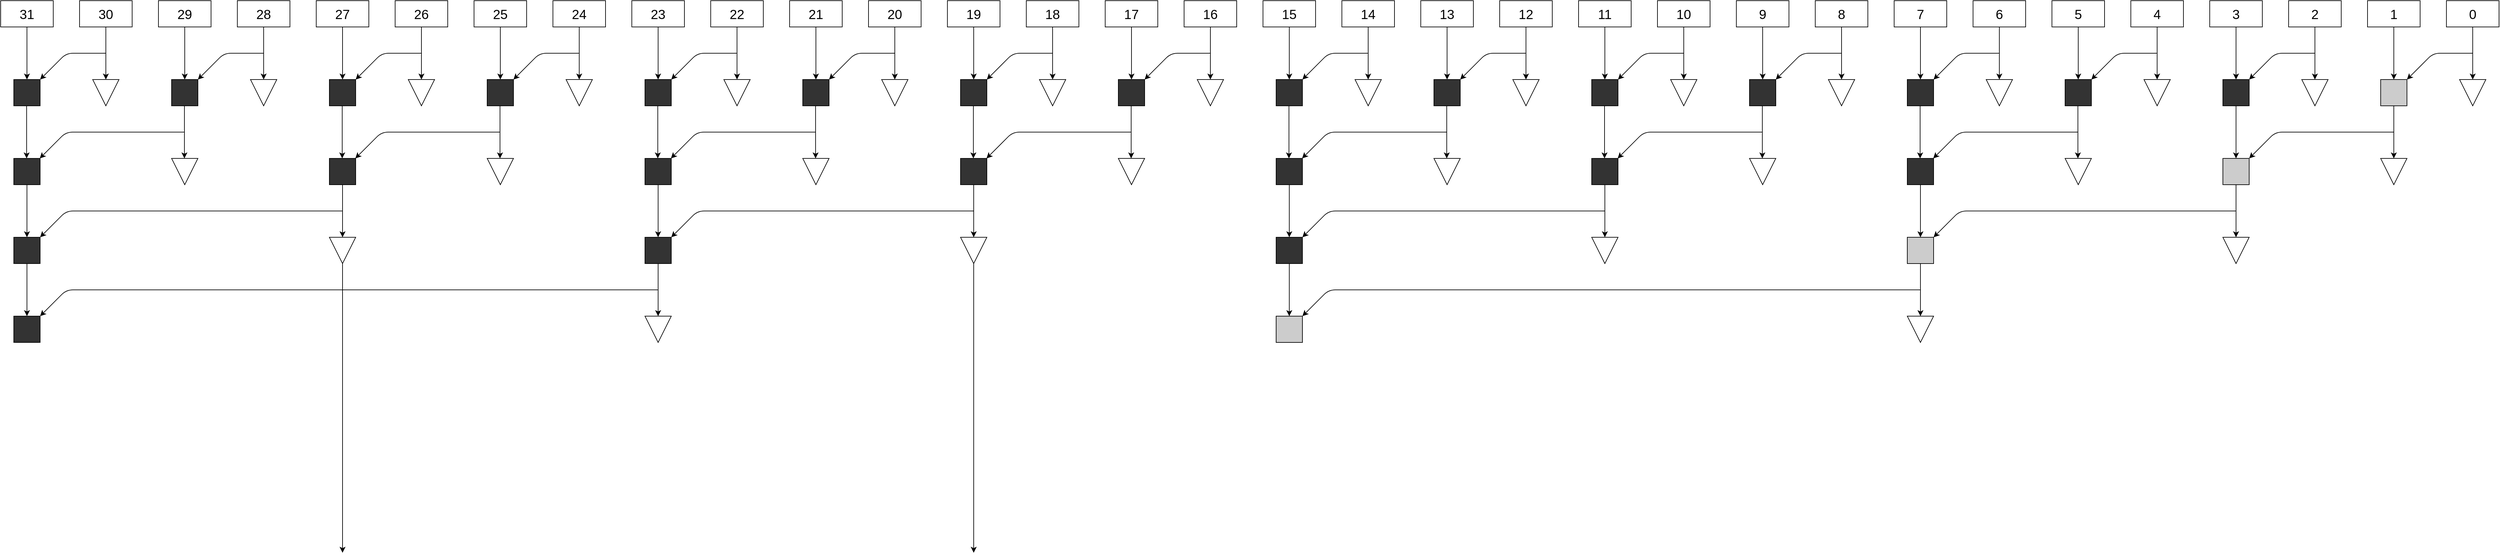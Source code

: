 <mxfile version="12.9.6" type="github">
  <diagram id="RCCBKHZfpEDbx3k7PhJU" name="Page-1">
    <mxGraphModel dx="6366" dy="1566" grid="1" gridSize="10" guides="1" tooltips="1" connect="1" arrows="1" fold="1" page="1" pageScale="1" pageWidth="850" pageHeight="1100" math="0" shadow="0">
      <root>
        <mxCell id="0" />
        <mxCell id="1" parent="0" />
        <mxCell id="GLs9wwnoJWoWIzgxKCds-161" style="edgeStyle=orthogonalEdgeStyle;rounded=0;orthogonalLoop=1;jettySize=auto;html=1;exitX=0.5;exitY=1;exitDx=0;exitDy=0;entryX=0;entryY=0.5;entryDx=0;entryDy=0;fontSize=20;" edge="1" parent="1" source="GLs9wwnoJWoWIzgxKCds-2" target="GLs9wwnoJWoWIzgxKCds-4">
          <mxGeometry relative="1" as="geometry" />
        </mxCell>
        <mxCell id="GLs9wwnoJWoWIzgxKCds-2" value="0" style="rounded=0;whiteSpace=wrap;html=1;fontSize=20;" vertex="1" parent="1">
          <mxGeometry x="680" y="80" width="80" height="40" as="geometry" />
        </mxCell>
        <mxCell id="GLs9wwnoJWoWIzgxKCds-229" style="edgeStyle=orthogonalEdgeStyle;rounded=0;orthogonalLoop=1;jettySize=auto;html=1;exitX=0.5;exitY=1;exitDx=0;exitDy=0;fontSize=20;" edge="1" parent="1" source="GLs9wwnoJWoWIzgxKCds-3" target="GLs9wwnoJWoWIzgxKCds-109">
          <mxGeometry relative="1" as="geometry" />
        </mxCell>
        <mxCell id="GLs9wwnoJWoWIzgxKCds-3" value="" style="whiteSpace=wrap;html=1;aspect=fixed;fillColor=#CCCCCC;" vertex="1" parent="1">
          <mxGeometry x="580" y="200" width="40" height="40" as="geometry" />
        </mxCell>
        <mxCell id="GLs9wwnoJWoWIzgxKCds-4" value="" style="triangle;whiteSpace=wrap;html=1;direction=south;" vertex="1" parent="1">
          <mxGeometry x="700" y="200" width="40" height="40" as="geometry" />
        </mxCell>
        <mxCell id="GLs9wwnoJWoWIzgxKCds-230" style="edgeStyle=orthogonalEdgeStyle;rounded=0;orthogonalLoop=1;jettySize=auto;html=1;exitX=0.5;exitY=1;exitDx=0;exitDy=0;fontSize=20;" edge="1" parent="1" source="GLs9wwnoJWoWIzgxKCds-6" target="GLs9wwnoJWoWIzgxKCds-110">
          <mxGeometry relative="1" as="geometry" />
        </mxCell>
        <mxCell id="GLs9wwnoJWoWIzgxKCds-6" value="" style="whiteSpace=wrap;html=1;aspect=fixed;fillColor=#333333;" vertex="1" parent="1">
          <mxGeometry x="340" y="200" width="40" height="40" as="geometry" />
        </mxCell>
        <mxCell id="GLs9wwnoJWoWIzgxKCds-162" style="edgeStyle=orthogonalEdgeStyle;rounded=0;orthogonalLoop=1;jettySize=auto;html=1;exitX=0.5;exitY=1;exitDx=0;exitDy=0;entryX=0.5;entryY=0;entryDx=0;entryDy=0;fontSize=20;" edge="1" parent="1" source="GLs9wwnoJWoWIzgxKCds-12" target="GLs9wwnoJWoWIzgxKCds-3">
          <mxGeometry relative="1" as="geometry" />
        </mxCell>
        <mxCell id="GLs9wwnoJWoWIzgxKCds-12" value="1" style="rounded=0;whiteSpace=wrap;html=1;fontSize=20;" vertex="1" parent="1">
          <mxGeometry x="560" y="80" width="80" height="40" as="geometry" />
        </mxCell>
        <mxCell id="GLs9wwnoJWoWIzgxKCds-13" value="2" style="rounded=0;whiteSpace=wrap;html=1;fontSize=20;" vertex="1" parent="1">
          <mxGeometry x="440" y="80" width="80" height="40" as="geometry" />
        </mxCell>
        <mxCell id="GLs9wwnoJWoWIzgxKCds-14" value="3" style="rounded=0;whiteSpace=wrap;html=1;fontSize=20;" vertex="1" parent="1">
          <mxGeometry x="320" y="80" width="80" height="40" as="geometry" />
        </mxCell>
        <mxCell id="GLs9wwnoJWoWIzgxKCds-15" value="4" style="rounded=0;whiteSpace=wrap;html=1;fontSize=20;" vertex="1" parent="1">
          <mxGeometry x="200" y="80" width="80" height="40" as="geometry" />
        </mxCell>
        <mxCell id="GLs9wwnoJWoWIzgxKCds-16" value="5" style="rounded=0;whiteSpace=wrap;html=1;fontSize=20;" vertex="1" parent="1">
          <mxGeometry x="80" y="80" width="80" height="40" as="geometry" />
        </mxCell>
        <mxCell id="GLs9wwnoJWoWIzgxKCds-17" value="6" style="rounded=0;whiteSpace=wrap;html=1;fontSize=20;" vertex="1" parent="1">
          <mxGeometry x="-40" y="80" width="80" height="40" as="geometry" />
        </mxCell>
        <mxCell id="GLs9wwnoJWoWIzgxKCds-18" value="7" style="rounded=0;whiteSpace=wrap;html=1;fontSize=20;" vertex="1" parent="1">
          <mxGeometry x="-160" y="80" width="80" height="40" as="geometry" />
        </mxCell>
        <mxCell id="GLs9wwnoJWoWIzgxKCds-19" value="8" style="rounded=0;whiteSpace=wrap;html=1;fontSize=20;" vertex="1" parent="1">
          <mxGeometry x="-280" y="80" width="80" height="40" as="geometry" />
        </mxCell>
        <mxCell id="GLs9wwnoJWoWIzgxKCds-20" value="9" style="rounded=0;whiteSpace=wrap;html=1;fontSize=20;" vertex="1" parent="1">
          <mxGeometry x="-400" y="80" width="80" height="40" as="geometry" />
        </mxCell>
        <mxCell id="GLs9wwnoJWoWIzgxKCds-21" value="10" style="rounded=0;whiteSpace=wrap;html=1;fontSize=20;" vertex="1" parent="1">
          <mxGeometry x="-520" y="80" width="80" height="40" as="geometry" />
        </mxCell>
        <mxCell id="GLs9wwnoJWoWIzgxKCds-22" value="11" style="rounded=0;whiteSpace=wrap;html=1;fontSize=20;" vertex="1" parent="1">
          <mxGeometry x="-640" y="80" width="80" height="40" as="geometry" />
        </mxCell>
        <mxCell id="GLs9wwnoJWoWIzgxKCds-23" value="12" style="rounded=0;whiteSpace=wrap;html=1;fontSize=20;" vertex="1" parent="1">
          <mxGeometry x="-760" y="80" width="80" height="40" as="geometry" />
        </mxCell>
        <mxCell id="GLs9wwnoJWoWIzgxKCds-24" value="13" style="rounded=0;whiteSpace=wrap;html=1;fontSize=20;" vertex="1" parent="1">
          <mxGeometry x="-880" y="80" width="80" height="40" as="geometry" />
        </mxCell>
        <mxCell id="GLs9wwnoJWoWIzgxKCds-25" value="14" style="rounded=0;whiteSpace=wrap;html=1;fontSize=20;" vertex="1" parent="1">
          <mxGeometry x="-1000" y="80" width="80" height="40" as="geometry" />
        </mxCell>
        <mxCell id="GLs9wwnoJWoWIzgxKCds-26" value="15" style="rounded=0;whiteSpace=wrap;html=1;fontSize=20;" vertex="1" parent="1">
          <mxGeometry x="-1120" y="80" width="80" height="40" as="geometry" />
        </mxCell>
        <mxCell id="GLs9wwnoJWoWIzgxKCds-27" value="16" style="rounded=0;whiteSpace=wrap;html=1;fontSize=20;" vertex="1" parent="1">
          <mxGeometry x="-1240" y="80" width="80" height="40" as="geometry" />
        </mxCell>
        <mxCell id="GLs9wwnoJWoWIzgxKCds-28" value="17" style="rounded=0;whiteSpace=wrap;html=1;fontSize=20;" vertex="1" parent="1">
          <mxGeometry x="-1360" y="80" width="80" height="40" as="geometry" />
        </mxCell>
        <mxCell id="GLs9wwnoJWoWIzgxKCds-29" value="18" style="rounded=0;whiteSpace=wrap;html=1;fontSize=20;" vertex="1" parent="1">
          <mxGeometry x="-1480" y="80" width="80" height="40" as="geometry" />
        </mxCell>
        <mxCell id="GLs9wwnoJWoWIzgxKCds-30" value="19" style="rounded=0;whiteSpace=wrap;html=1;fontSize=20;" vertex="1" parent="1">
          <mxGeometry x="-1600" y="80" width="80" height="40" as="geometry" />
        </mxCell>
        <mxCell id="GLs9wwnoJWoWIzgxKCds-31" value="20" style="rounded=0;whiteSpace=wrap;html=1;fontSize=20;" vertex="1" parent="1">
          <mxGeometry x="-1720" y="80" width="80" height="40" as="geometry" />
        </mxCell>
        <mxCell id="GLs9wwnoJWoWIzgxKCds-32" value="21" style="rounded=0;whiteSpace=wrap;html=1;fontSize=20;" vertex="1" parent="1">
          <mxGeometry x="-1840" y="80" width="80" height="40" as="geometry" />
        </mxCell>
        <mxCell id="GLs9wwnoJWoWIzgxKCds-33" value="22" style="rounded=0;whiteSpace=wrap;html=1;fontSize=20;" vertex="1" parent="1">
          <mxGeometry x="-1960" y="80" width="80" height="40" as="geometry" />
        </mxCell>
        <mxCell id="GLs9wwnoJWoWIzgxKCds-34" value="23" style="rounded=0;whiteSpace=wrap;html=1;fontSize=20;" vertex="1" parent="1">
          <mxGeometry x="-2080" y="80" width="80" height="40" as="geometry" />
        </mxCell>
        <mxCell id="GLs9wwnoJWoWIzgxKCds-35" value="24" style="rounded=0;whiteSpace=wrap;html=1;fontSize=20;" vertex="1" parent="1">
          <mxGeometry x="-2200" y="80" width="80" height="40" as="geometry" />
        </mxCell>
        <mxCell id="GLs9wwnoJWoWIzgxKCds-36" value="25" style="rounded=0;whiteSpace=wrap;html=1;fontSize=20;" vertex="1" parent="1">
          <mxGeometry x="-2320" y="80" width="80" height="40" as="geometry" />
        </mxCell>
        <mxCell id="GLs9wwnoJWoWIzgxKCds-37" value="26" style="rounded=0;whiteSpace=wrap;html=1;fontSize=20;" vertex="1" parent="1">
          <mxGeometry x="-2440" y="80" width="80" height="40" as="geometry" />
        </mxCell>
        <mxCell id="GLs9wwnoJWoWIzgxKCds-38" value="27" style="rounded=0;whiteSpace=wrap;html=1;fontSize=20;" vertex="1" parent="1">
          <mxGeometry x="-2560" y="80" width="80" height="40" as="geometry" />
        </mxCell>
        <mxCell id="GLs9wwnoJWoWIzgxKCds-39" value="28" style="rounded=0;whiteSpace=wrap;html=1;fontSize=20;" vertex="1" parent="1">
          <mxGeometry x="-2680" y="80" width="80" height="40" as="geometry" />
        </mxCell>
        <mxCell id="GLs9wwnoJWoWIzgxKCds-40" value="29" style="rounded=0;whiteSpace=wrap;html=1;fontSize=20;" vertex="1" parent="1">
          <mxGeometry x="-2800" y="80" width="80" height="40" as="geometry" />
        </mxCell>
        <mxCell id="GLs9wwnoJWoWIzgxKCds-41" value="30" style="rounded=0;whiteSpace=wrap;html=1;fontSize=20;" vertex="1" parent="1">
          <mxGeometry x="-2920" y="80" width="80" height="40" as="geometry" />
        </mxCell>
        <mxCell id="GLs9wwnoJWoWIzgxKCds-42" value="31" style="rounded=0;whiteSpace=wrap;html=1;fontSize=20;" vertex="1" parent="1">
          <mxGeometry x="-3040" y="80" width="80" height="40" as="geometry" />
        </mxCell>
        <mxCell id="GLs9wwnoJWoWIzgxKCds-76" value="" style="triangle;whiteSpace=wrap;html=1;direction=south;" vertex="1" parent="1">
          <mxGeometry x="460" y="200" width="40" height="40" as="geometry" />
        </mxCell>
        <mxCell id="GLs9wwnoJWoWIzgxKCds-77" value="" style="whiteSpace=wrap;html=1;aspect=fixed;fillColor=#333333;" vertex="1" parent="1">
          <mxGeometry x="100" y="200" width="40" height="40" as="geometry" />
        </mxCell>
        <mxCell id="GLs9wwnoJWoWIzgxKCds-78" value="" style="triangle;whiteSpace=wrap;html=1;direction=south;" vertex="1" parent="1">
          <mxGeometry x="220" y="200" width="40" height="40" as="geometry" />
        </mxCell>
        <mxCell id="GLs9wwnoJWoWIzgxKCds-79" value="" style="whiteSpace=wrap;html=1;aspect=fixed;fillColor=#333333;" vertex="1" parent="1">
          <mxGeometry x="-140" y="200" width="40" height="40" as="geometry" />
        </mxCell>
        <mxCell id="GLs9wwnoJWoWIzgxKCds-80" value="" style="triangle;whiteSpace=wrap;html=1;direction=south;" vertex="1" parent="1">
          <mxGeometry x="-20" y="200" width="40" height="40" as="geometry" />
        </mxCell>
        <mxCell id="GLs9wwnoJWoWIzgxKCds-81" value="" style="whiteSpace=wrap;html=1;aspect=fixed;fillColor=#333333;" vertex="1" parent="1">
          <mxGeometry x="-380" y="200" width="40" height="40" as="geometry" />
        </mxCell>
        <mxCell id="GLs9wwnoJWoWIzgxKCds-82" value="" style="triangle;whiteSpace=wrap;html=1;direction=south;" vertex="1" parent="1">
          <mxGeometry x="-260" y="200" width="40" height="40" as="geometry" />
        </mxCell>
        <mxCell id="GLs9wwnoJWoWIzgxKCds-83" value="" style="whiteSpace=wrap;html=1;aspect=fixed;fillColor=#333333;" vertex="1" parent="1">
          <mxGeometry x="-620" y="200" width="40" height="40" as="geometry" />
        </mxCell>
        <mxCell id="GLs9wwnoJWoWIzgxKCds-84" value="" style="triangle;whiteSpace=wrap;html=1;direction=south;" vertex="1" parent="1">
          <mxGeometry x="-500" y="200" width="40" height="40" as="geometry" />
        </mxCell>
        <mxCell id="GLs9wwnoJWoWIzgxKCds-85" value="" style="whiteSpace=wrap;html=1;aspect=fixed;fillColor=#333333;" vertex="1" parent="1">
          <mxGeometry x="-860" y="200" width="40" height="40" as="geometry" />
        </mxCell>
        <mxCell id="GLs9wwnoJWoWIzgxKCds-86" value="" style="triangle;whiteSpace=wrap;html=1;direction=south;" vertex="1" parent="1">
          <mxGeometry x="-740" y="200" width="40" height="40" as="geometry" />
        </mxCell>
        <mxCell id="GLs9wwnoJWoWIzgxKCds-87" value="" style="whiteSpace=wrap;html=1;aspect=fixed;fillColor=#333333;" vertex="1" parent="1">
          <mxGeometry x="-1100" y="200" width="40" height="40" as="geometry" />
        </mxCell>
        <mxCell id="GLs9wwnoJWoWIzgxKCds-88" value="" style="triangle;whiteSpace=wrap;html=1;direction=south;" vertex="1" parent="1">
          <mxGeometry x="-980" y="200" width="40" height="40" as="geometry" />
        </mxCell>
        <mxCell id="GLs9wwnoJWoWIzgxKCds-89" value="" style="whiteSpace=wrap;html=1;aspect=fixed;fillColor=#333333;" vertex="1" parent="1">
          <mxGeometry x="-1340" y="200" width="40" height="40" as="geometry" />
        </mxCell>
        <mxCell id="GLs9wwnoJWoWIzgxKCds-90" value="" style="triangle;whiteSpace=wrap;html=1;direction=south;" vertex="1" parent="1">
          <mxGeometry x="-1220" y="200" width="40" height="40" as="geometry" />
        </mxCell>
        <mxCell id="GLs9wwnoJWoWIzgxKCds-91" value="" style="whiteSpace=wrap;html=1;aspect=fixed;fillColor=#333333;" vertex="1" parent="1">
          <mxGeometry x="-1580" y="200" width="40" height="40" as="geometry" />
        </mxCell>
        <mxCell id="GLs9wwnoJWoWIzgxKCds-92" value="" style="triangle;whiteSpace=wrap;html=1;direction=south;" vertex="1" parent="1">
          <mxGeometry x="-1460" y="200" width="40" height="40" as="geometry" />
        </mxCell>
        <mxCell id="GLs9wwnoJWoWIzgxKCds-93" value="" style="whiteSpace=wrap;html=1;aspect=fixed;fillColor=#333333;" vertex="1" parent="1">
          <mxGeometry x="-1820" y="200" width="40" height="40" as="geometry" />
        </mxCell>
        <mxCell id="GLs9wwnoJWoWIzgxKCds-94" value="" style="triangle;whiteSpace=wrap;html=1;direction=south;" vertex="1" parent="1">
          <mxGeometry x="-1700" y="200" width="40" height="40" as="geometry" />
        </mxCell>
        <mxCell id="GLs9wwnoJWoWIzgxKCds-95" value="" style="whiteSpace=wrap;html=1;aspect=fixed;fillColor=#333333;" vertex="1" parent="1">
          <mxGeometry x="-2060" y="200" width="40" height="40" as="geometry" />
        </mxCell>
        <mxCell id="GLs9wwnoJWoWIzgxKCds-96" value="" style="triangle;whiteSpace=wrap;html=1;direction=south;" vertex="1" parent="1">
          <mxGeometry x="-1940" y="200" width="40" height="40" as="geometry" />
        </mxCell>
        <mxCell id="GLs9wwnoJWoWIzgxKCds-97" value="" style="whiteSpace=wrap;html=1;aspect=fixed;fillColor=#333333;" vertex="1" parent="1">
          <mxGeometry x="-2300" y="200" width="40" height="40" as="geometry" />
        </mxCell>
        <mxCell id="GLs9wwnoJWoWIzgxKCds-98" value="" style="triangle;whiteSpace=wrap;html=1;direction=south;" vertex="1" parent="1">
          <mxGeometry x="-2180" y="200" width="40" height="40" as="geometry" />
        </mxCell>
        <mxCell id="GLs9wwnoJWoWIzgxKCds-99" value="" style="whiteSpace=wrap;html=1;aspect=fixed;fillColor=#333333;" vertex="1" parent="1">
          <mxGeometry x="-2540" y="200" width="40" height="40" as="geometry" />
        </mxCell>
        <mxCell id="GLs9wwnoJWoWIzgxKCds-100" value="" style="triangle;whiteSpace=wrap;html=1;direction=south;" vertex="1" parent="1">
          <mxGeometry x="-2420" y="200" width="40" height="40" as="geometry" />
        </mxCell>
        <mxCell id="GLs9wwnoJWoWIzgxKCds-101" value="" style="whiteSpace=wrap;html=1;aspect=fixed;fillColor=#333333;" vertex="1" parent="1">
          <mxGeometry x="-2780" y="200" width="40" height="40" as="geometry" />
        </mxCell>
        <mxCell id="GLs9wwnoJWoWIzgxKCds-102" value="" style="triangle;whiteSpace=wrap;html=1;direction=south;" vertex="1" parent="1">
          <mxGeometry x="-2660" y="200" width="40" height="40" as="geometry" />
        </mxCell>
        <mxCell id="GLs9wwnoJWoWIzgxKCds-103" value="" style="whiteSpace=wrap;html=1;aspect=fixed;fillColor=#333333;" vertex="1" parent="1">
          <mxGeometry x="-3020" y="200" width="40" height="40" as="geometry" />
        </mxCell>
        <mxCell id="GLs9wwnoJWoWIzgxKCds-104" value="" style="triangle;whiteSpace=wrap;html=1;direction=south;" vertex="1" parent="1">
          <mxGeometry x="-2900" y="200" width="40" height="40" as="geometry" />
        </mxCell>
        <mxCell id="GLs9wwnoJWoWIzgxKCds-109" value="" style="triangle;whiteSpace=wrap;html=1;direction=south;" vertex="1" parent="1">
          <mxGeometry x="580" y="320" width="40" height="40" as="geometry" />
        </mxCell>
        <mxCell id="GLs9wwnoJWoWIzgxKCds-260" style="edgeStyle=orthogonalEdgeStyle;rounded=0;orthogonalLoop=1;jettySize=auto;html=1;exitX=0.5;exitY=1;exitDx=0;exitDy=0;entryX=0;entryY=0.5;entryDx=0;entryDy=0;fontSize=20;" edge="1" parent="1" source="GLs9wwnoJWoWIzgxKCds-110" target="GLs9wwnoJWoWIzgxKCds-221">
          <mxGeometry relative="1" as="geometry" />
        </mxCell>
        <mxCell id="GLs9wwnoJWoWIzgxKCds-110" value="" style="whiteSpace=wrap;html=1;aspect=fixed;fillColor=#CCCCCC;" vertex="1" parent="1">
          <mxGeometry x="340" y="320" width="40" height="40" as="geometry" />
        </mxCell>
        <mxCell id="GLs9wwnoJWoWIzgxKCds-111" value="" style="triangle;whiteSpace=wrap;html=1;direction=south;" vertex="1" parent="1">
          <mxGeometry x="100" y="320" width="40" height="40" as="geometry" />
        </mxCell>
        <mxCell id="GLs9wwnoJWoWIzgxKCds-259" style="edgeStyle=orthogonalEdgeStyle;rounded=0;orthogonalLoop=1;jettySize=auto;html=1;exitX=0.5;exitY=1;exitDx=0;exitDy=0;entryX=0.5;entryY=0;entryDx=0;entryDy=0;fontSize=20;" edge="1" parent="1" source="GLs9wwnoJWoWIzgxKCds-112" target="GLs9wwnoJWoWIzgxKCds-222">
          <mxGeometry relative="1" as="geometry" />
        </mxCell>
        <mxCell id="GLs9wwnoJWoWIzgxKCds-112" value="" style="whiteSpace=wrap;html=1;aspect=fixed;fillColor=#333333;" vertex="1" parent="1">
          <mxGeometry x="-140" y="320" width="40" height="40" as="geometry" />
        </mxCell>
        <mxCell id="GLs9wwnoJWoWIzgxKCds-163" value="" style="endArrow=classic;html=1;fontSize=20;entryX=1;entryY=0;entryDx=0;entryDy=0;" edge="1" parent="1" target="GLs9wwnoJWoWIzgxKCds-3">
          <mxGeometry width="50" height="50" relative="1" as="geometry">
            <mxPoint x="720" y="160" as="sourcePoint" />
            <mxPoint x="700" y="250" as="targetPoint" />
            <Array as="points">
              <mxPoint x="660" y="160" />
            </Array>
          </mxGeometry>
        </mxCell>
        <mxCell id="GLs9wwnoJWoWIzgxKCds-164" style="edgeStyle=orthogonalEdgeStyle;rounded=0;orthogonalLoop=1;jettySize=auto;html=1;exitX=0.5;exitY=1;exitDx=0;exitDy=0;entryX=0;entryY=0.5;entryDx=0;entryDy=0;fontSize=20;" edge="1" parent="1">
          <mxGeometry relative="1" as="geometry">
            <mxPoint x="480" y="120" as="sourcePoint" />
            <mxPoint x="480" y="200" as="targetPoint" />
          </mxGeometry>
        </mxCell>
        <mxCell id="GLs9wwnoJWoWIzgxKCds-165" style="edgeStyle=orthogonalEdgeStyle;rounded=0;orthogonalLoop=1;jettySize=auto;html=1;exitX=0.5;exitY=1;exitDx=0;exitDy=0;entryX=0.5;entryY=0;entryDx=0;entryDy=0;fontSize=20;" edge="1" parent="1">
          <mxGeometry relative="1" as="geometry">
            <mxPoint x="360" y="120" as="sourcePoint" />
            <mxPoint x="360" y="200" as="targetPoint" />
          </mxGeometry>
        </mxCell>
        <mxCell id="GLs9wwnoJWoWIzgxKCds-166" value="" style="endArrow=classic;html=1;fontSize=20;entryX=1;entryY=0;entryDx=0;entryDy=0;" edge="1" parent="1">
          <mxGeometry width="50" height="50" relative="1" as="geometry">
            <mxPoint x="480" y="160" as="sourcePoint" />
            <mxPoint x="380" y="200" as="targetPoint" />
            <Array as="points">
              <mxPoint x="420" y="160" />
            </Array>
          </mxGeometry>
        </mxCell>
        <mxCell id="GLs9wwnoJWoWIzgxKCds-167" style="edgeStyle=orthogonalEdgeStyle;rounded=0;orthogonalLoop=1;jettySize=auto;html=1;exitX=0.5;exitY=1;exitDx=0;exitDy=0;entryX=0;entryY=0.5;entryDx=0;entryDy=0;fontSize=20;" edge="1" parent="1">
          <mxGeometry relative="1" as="geometry">
            <mxPoint x="240" y="120" as="sourcePoint" />
            <mxPoint x="240" y="200" as="targetPoint" />
          </mxGeometry>
        </mxCell>
        <mxCell id="GLs9wwnoJWoWIzgxKCds-168" style="edgeStyle=orthogonalEdgeStyle;rounded=0;orthogonalLoop=1;jettySize=auto;html=1;exitX=0.5;exitY=1;exitDx=0;exitDy=0;entryX=0.5;entryY=0;entryDx=0;entryDy=0;fontSize=20;" edge="1" parent="1">
          <mxGeometry relative="1" as="geometry">
            <mxPoint x="120" y="120" as="sourcePoint" />
            <mxPoint x="120" y="200" as="targetPoint" />
          </mxGeometry>
        </mxCell>
        <mxCell id="GLs9wwnoJWoWIzgxKCds-169" value="" style="endArrow=classic;html=1;fontSize=20;entryX=1;entryY=0;entryDx=0;entryDy=0;" edge="1" parent="1">
          <mxGeometry width="50" height="50" relative="1" as="geometry">
            <mxPoint x="240" y="160" as="sourcePoint" />
            <mxPoint x="140" y="200" as="targetPoint" />
            <Array as="points">
              <mxPoint x="180" y="160" />
            </Array>
          </mxGeometry>
        </mxCell>
        <mxCell id="GLs9wwnoJWoWIzgxKCds-170" style="edgeStyle=orthogonalEdgeStyle;rounded=0;orthogonalLoop=1;jettySize=auto;html=1;exitX=0.5;exitY=1;exitDx=0;exitDy=0;entryX=0;entryY=0.5;entryDx=0;entryDy=0;fontSize=20;" edge="1" parent="1">
          <mxGeometry relative="1" as="geometry">
            <mxPoint y="120" as="sourcePoint" />
            <mxPoint y="200" as="targetPoint" />
          </mxGeometry>
        </mxCell>
        <mxCell id="GLs9wwnoJWoWIzgxKCds-171" style="edgeStyle=orthogonalEdgeStyle;rounded=0;orthogonalLoop=1;jettySize=auto;html=1;exitX=0.5;exitY=1;exitDx=0;exitDy=0;entryX=0.5;entryY=0;entryDx=0;entryDy=0;fontSize=20;" edge="1" parent="1">
          <mxGeometry relative="1" as="geometry">
            <mxPoint x="-120.0" y="120" as="sourcePoint" />
            <mxPoint x="-120.0" y="200" as="targetPoint" />
          </mxGeometry>
        </mxCell>
        <mxCell id="GLs9wwnoJWoWIzgxKCds-172" value="" style="endArrow=classic;html=1;fontSize=20;entryX=1;entryY=0;entryDx=0;entryDy=0;" edge="1" parent="1">
          <mxGeometry width="50" height="50" relative="1" as="geometry">
            <mxPoint y="160" as="sourcePoint" />
            <mxPoint x="-100.0" y="200" as="targetPoint" />
            <Array as="points">
              <mxPoint x="-60" y="160" />
            </Array>
          </mxGeometry>
        </mxCell>
        <mxCell id="GLs9wwnoJWoWIzgxKCds-173" style="edgeStyle=orthogonalEdgeStyle;rounded=0;orthogonalLoop=1;jettySize=auto;html=1;exitX=0.5;exitY=1;exitDx=0;exitDy=0;entryX=0;entryY=0.5;entryDx=0;entryDy=0;fontSize=20;" edge="1" parent="1">
          <mxGeometry relative="1" as="geometry">
            <mxPoint x="-240" y="120" as="sourcePoint" />
            <mxPoint x="-240" y="200" as="targetPoint" />
          </mxGeometry>
        </mxCell>
        <mxCell id="GLs9wwnoJWoWIzgxKCds-174" style="edgeStyle=orthogonalEdgeStyle;rounded=0;orthogonalLoop=1;jettySize=auto;html=1;exitX=0.5;exitY=1;exitDx=0;exitDy=0;entryX=0.5;entryY=0;entryDx=0;entryDy=0;fontSize=20;" edge="1" parent="1">
          <mxGeometry relative="1" as="geometry">
            <mxPoint x="-360.0" y="120" as="sourcePoint" />
            <mxPoint x="-360.0" y="200" as="targetPoint" />
          </mxGeometry>
        </mxCell>
        <mxCell id="GLs9wwnoJWoWIzgxKCds-175" value="" style="endArrow=classic;html=1;fontSize=20;entryX=1;entryY=0;entryDx=0;entryDy=0;" edge="1" parent="1">
          <mxGeometry width="50" height="50" relative="1" as="geometry">
            <mxPoint x="-240" y="160" as="sourcePoint" />
            <mxPoint x="-340.0" y="200" as="targetPoint" />
            <Array as="points">
              <mxPoint x="-300" y="160" />
            </Array>
          </mxGeometry>
        </mxCell>
        <mxCell id="GLs9wwnoJWoWIzgxKCds-176" style="edgeStyle=orthogonalEdgeStyle;rounded=0;orthogonalLoop=1;jettySize=auto;html=1;exitX=0.5;exitY=1;exitDx=0;exitDy=0;entryX=0;entryY=0.5;entryDx=0;entryDy=0;fontSize=20;" edge="1" parent="1">
          <mxGeometry relative="1" as="geometry">
            <mxPoint x="-480" y="120" as="sourcePoint" />
            <mxPoint x="-480" y="200" as="targetPoint" />
          </mxGeometry>
        </mxCell>
        <mxCell id="GLs9wwnoJWoWIzgxKCds-177" style="edgeStyle=orthogonalEdgeStyle;rounded=0;orthogonalLoop=1;jettySize=auto;html=1;exitX=0.5;exitY=1;exitDx=0;exitDy=0;entryX=0.5;entryY=0;entryDx=0;entryDy=0;fontSize=20;" edge="1" parent="1">
          <mxGeometry relative="1" as="geometry">
            <mxPoint x="-600.0" y="120" as="sourcePoint" />
            <mxPoint x="-600.0" y="200" as="targetPoint" />
          </mxGeometry>
        </mxCell>
        <mxCell id="GLs9wwnoJWoWIzgxKCds-178" value="" style="endArrow=classic;html=1;fontSize=20;entryX=1;entryY=0;entryDx=0;entryDy=0;" edge="1" parent="1">
          <mxGeometry width="50" height="50" relative="1" as="geometry">
            <mxPoint x="-480" y="160" as="sourcePoint" />
            <mxPoint x="-580.0" y="200" as="targetPoint" />
            <Array as="points">
              <mxPoint x="-540" y="160" />
            </Array>
          </mxGeometry>
        </mxCell>
        <mxCell id="GLs9wwnoJWoWIzgxKCds-179" style="edgeStyle=orthogonalEdgeStyle;rounded=0;orthogonalLoop=1;jettySize=auto;html=1;exitX=0.5;exitY=1;exitDx=0;exitDy=0;entryX=0;entryY=0.5;entryDx=0;entryDy=0;fontSize=20;" edge="1" parent="1">
          <mxGeometry relative="1" as="geometry">
            <mxPoint x="-720" y="120" as="sourcePoint" />
            <mxPoint x="-720" y="200" as="targetPoint" />
          </mxGeometry>
        </mxCell>
        <mxCell id="GLs9wwnoJWoWIzgxKCds-180" style="edgeStyle=orthogonalEdgeStyle;rounded=0;orthogonalLoop=1;jettySize=auto;html=1;exitX=0.5;exitY=1;exitDx=0;exitDy=0;entryX=0.5;entryY=0;entryDx=0;entryDy=0;fontSize=20;" edge="1" parent="1">
          <mxGeometry relative="1" as="geometry">
            <mxPoint x="-840.0" y="120" as="sourcePoint" />
            <mxPoint x="-840.0" y="200" as="targetPoint" />
          </mxGeometry>
        </mxCell>
        <mxCell id="GLs9wwnoJWoWIzgxKCds-181" value="" style="endArrow=classic;html=1;fontSize=20;entryX=1;entryY=0;entryDx=0;entryDy=0;" edge="1" parent="1">
          <mxGeometry width="50" height="50" relative="1" as="geometry">
            <mxPoint x="-720" y="160" as="sourcePoint" />
            <mxPoint x="-820.0" y="200" as="targetPoint" />
            <Array as="points">
              <mxPoint x="-780" y="160" />
            </Array>
          </mxGeometry>
        </mxCell>
        <mxCell id="GLs9wwnoJWoWIzgxKCds-182" style="edgeStyle=orthogonalEdgeStyle;rounded=0;orthogonalLoop=1;jettySize=auto;html=1;exitX=0.5;exitY=1;exitDx=0;exitDy=0;entryX=0;entryY=0.5;entryDx=0;entryDy=0;fontSize=20;" edge="1" parent="1">
          <mxGeometry relative="1" as="geometry">
            <mxPoint x="-2160" y="120" as="sourcePoint" />
            <mxPoint x="-2160" y="200" as="targetPoint" />
          </mxGeometry>
        </mxCell>
        <mxCell id="GLs9wwnoJWoWIzgxKCds-183" style="edgeStyle=orthogonalEdgeStyle;rounded=0;orthogonalLoop=1;jettySize=auto;html=1;exitX=0.5;exitY=1;exitDx=0;exitDy=0;entryX=0.5;entryY=0;entryDx=0;entryDy=0;fontSize=20;" edge="1" parent="1">
          <mxGeometry relative="1" as="geometry">
            <mxPoint x="-2280" y="120" as="sourcePoint" />
            <mxPoint x="-2280" y="200" as="targetPoint" />
          </mxGeometry>
        </mxCell>
        <mxCell id="GLs9wwnoJWoWIzgxKCds-184" value="" style="endArrow=classic;html=1;fontSize=20;entryX=1;entryY=0;entryDx=0;entryDy=0;" edge="1" parent="1">
          <mxGeometry width="50" height="50" relative="1" as="geometry">
            <mxPoint x="-2160" y="160" as="sourcePoint" />
            <mxPoint x="-2260" y="200" as="targetPoint" />
            <Array as="points">
              <mxPoint x="-2220" y="160" />
            </Array>
          </mxGeometry>
        </mxCell>
        <mxCell id="GLs9wwnoJWoWIzgxKCds-185" style="edgeStyle=orthogonalEdgeStyle;rounded=0;orthogonalLoop=1;jettySize=auto;html=1;exitX=0.5;exitY=1;exitDx=0;exitDy=0;entryX=0;entryY=0.5;entryDx=0;entryDy=0;fontSize=20;" edge="1" parent="1">
          <mxGeometry relative="1" as="geometry">
            <mxPoint x="-2400" y="120" as="sourcePoint" />
            <mxPoint x="-2400" y="200" as="targetPoint" />
          </mxGeometry>
        </mxCell>
        <mxCell id="GLs9wwnoJWoWIzgxKCds-186" style="edgeStyle=orthogonalEdgeStyle;rounded=0;orthogonalLoop=1;jettySize=auto;html=1;exitX=0.5;exitY=1;exitDx=0;exitDy=0;entryX=0.5;entryY=0;entryDx=0;entryDy=0;fontSize=20;" edge="1" parent="1">
          <mxGeometry relative="1" as="geometry">
            <mxPoint x="-2520" y="120" as="sourcePoint" />
            <mxPoint x="-2520" y="200" as="targetPoint" />
          </mxGeometry>
        </mxCell>
        <mxCell id="GLs9wwnoJWoWIzgxKCds-187" value="" style="endArrow=classic;html=1;fontSize=20;entryX=1;entryY=0;entryDx=0;entryDy=0;" edge="1" parent="1">
          <mxGeometry width="50" height="50" relative="1" as="geometry">
            <mxPoint x="-2400" y="160" as="sourcePoint" />
            <mxPoint x="-2500" y="200" as="targetPoint" />
            <Array as="points">
              <mxPoint x="-2460" y="160" />
            </Array>
          </mxGeometry>
        </mxCell>
        <mxCell id="GLs9wwnoJWoWIzgxKCds-188" style="edgeStyle=orthogonalEdgeStyle;rounded=0;orthogonalLoop=1;jettySize=auto;html=1;exitX=0.5;exitY=1;exitDx=0;exitDy=0;entryX=0;entryY=0.5;entryDx=0;entryDy=0;fontSize=20;" edge="1" parent="1">
          <mxGeometry relative="1" as="geometry">
            <mxPoint x="-2640" y="120" as="sourcePoint" />
            <mxPoint x="-2640" y="200" as="targetPoint" />
          </mxGeometry>
        </mxCell>
        <mxCell id="GLs9wwnoJWoWIzgxKCds-189" style="edgeStyle=orthogonalEdgeStyle;rounded=0;orthogonalLoop=1;jettySize=auto;html=1;exitX=0.5;exitY=1;exitDx=0;exitDy=0;entryX=0.5;entryY=0;entryDx=0;entryDy=0;fontSize=20;" edge="1" parent="1">
          <mxGeometry relative="1" as="geometry">
            <mxPoint x="-2760" y="120" as="sourcePoint" />
            <mxPoint x="-2760" y="200" as="targetPoint" />
          </mxGeometry>
        </mxCell>
        <mxCell id="GLs9wwnoJWoWIzgxKCds-190" value="" style="endArrow=classic;html=1;fontSize=20;entryX=1;entryY=0;entryDx=0;entryDy=0;" edge="1" parent="1">
          <mxGeometry width="50" height="50" relative="1" as="geometry">
            <mxPoint x="-2640" y="160" as="sourcePoint" />
            <mxPoint x="-2740" y="200" as="targetPoint" />
            <Array as="points">
              <mxPoint x="-2700" y="160" />
            </Array>
          </mxGeometry>
        </mxCell>
        <mxCell id="GLs9wwnoJWoWIzgxKCds-191" style="edgeStyle=orthogonalEdgeStyle;rounded=0;orthogonalLoop=1;jettySize=auto;html=1;exitX=0.5;exitY=1;exitDx=0;exitDy=0;entryX=0;entryY=0.5;entryDx=0;entryDy=0;fontSize=20;" edge="1" parent="1">
          <mxGeometry relative="1" as="geometry">
            <mxPoint x="-2880" y="120" as="sourcePoint" />
            <mxPoint x="-2880" y="200" as="targetPoint" />
          </mxGeometry>
        </mxCell>
        <mxCell id="GLs9wwnoJWoWIzgxKCds-192" style="edgeStyle=orthogonalEdgeStyle;rounded=0;orthogonalLoop=1;jettySize=auto;html=1;exitX=0.5;exitY=1;exitDx=0;exitDy=0;entryX=0.5;entryY=0;entryDx=0;entryDy=0;fontSize=20;" edge="1" parent="1">
          <mxGeometry relative="1" as="geometry">
            <mxPoint x="-3000" y="120" as="sourcePoint" />
            <mxPoint x="-3000" y="200" as="targetPoint" />
          </mxGeometry>
        </mxCell>
        <mxCell id="GLs9wwnoJWoWIzgxKCds-193" value="" style="endArrow=classic;html=1;fontSize=20;entryX=1;entryY=0;entryDx=0;entryDy=0;" edge="1" parent="1">
          <mxGeometry width="50" height="50" relative="1" as="geometry">
            <mxPoint x="-2880" y="160" as="sourcePoint" />
            <mxPoint x="-2980" y="200" as="targetPoint" />
            <Array as="points">
              <mxPoint x="-2940" y="160" />
            </Array>
          </mxGeometry>
        </mxCell>
        <mxCell id="GLs9wwnoJWoWIzgxKCds-194" style="edgeStyle=orthogonalEdgeStyle;rounded=0;orthogonalLoop=1;jettySize=auto;html=1;exitX=0.5;exitY=1;exitDx=0;exitDy=0;entryX=0;entryY=0.5;entryDx=0;entryDy=0;fontSize=20;" edge="1" parent="1">
          <mxGeometry relative="1" as="geometry">
            <mxPoint x="-960" y="120.0" as="sourcePoint" />
            <mxPoint x="-960" y="200" as="targetPoint" />
          </mxGeometry>
        </mxCell>
        <mxCell id="GLs9wwnoJWoWIzgxKCds-195" style="edgeStyle=orthogonalEdgeStyle;rounded=0;orthogonalLoop=1;jettySize=auto;html=1;exitX=0.5;exitY=1;exitDx=0;exitDy=0;entryX=0.5;entryY=0;entryDx=0;entryDy=0;fontSize=20;" edge="1" parent="1">
          <mxGeometry relative="1" as="geometry">
            <mxPoint x="-1080.0" y="120.0" as="sourcePoint" />
            <mxPoint x="-1080.0" y="200" as="targetPoint" />
          </mxGeometry>
        </mxCell>
        <mxCell id="GLs9wwnoJWoWIzgxKCds-196" value="" style="endArrow=classic;html=1;fontSize=20;entryX=1;entryY=0;entryDx=0;entryDy=0;" edge="1" parent="1">
          <mxGeometry width="50" height="50" relative="1" as="geometry">
            <mxPoint x="-960" y="160" as="sourcePoint" />
            <mxPoint x="-1060.0" y="200" as="targetPoint" />
            <Array as="points">
              <mxPoint x="-1020" y="160" />
            </Array>
          </mxGeometry>
        </mxCell>
        <mxCell id="GLs9wwnoJWoWIzgxKCds-197" style="edgeStyle=orthogonalEdgeStyle;rounded=0;orthogonalLoop=1;jettySize=auto;html=1;exitX=0.5;exitY=1;exitDx=0;exitDy=0;entryX=0;entryY=0.5;entryDx=0;entryDy=0;fontSize=20;" edge="1" parent="1">
          <mxGeometry relative="1" as="geometry">
            <mxPoint x="-1200" y="120.0" as="sourcePoint" />
            <mxPoint x="-1200" y="200" as="targetPoint" />
          </mxGeometry>
        </mxCell>
        <mxCell id="GLs9wwnoJWoWIzgxKCds-198" style="edgeStyle=orthogonalEdgeStyle;rounded=0;orthogonalLoop=1;jettySize=auto;html=1;exitX=0.5;exitY=1;exitDx=0;exitDy=0;entryX=0.5;entryY=0;entryDx=0;entryDy=0;fontSize=20;" edge="1" parent="1">
          <mxGeometry relative="1" as="geometry">
            <mxPoint x="-1320.0" y="120.0" as="sourcePoint" />
            <mxPoint x="-1320.0" y="200" as="targetPoint" />
          </mxGeometry>
        </mxCell>
        <mxCell id="GLs9wwnoJWoWIzgxKCds-199" value="" style="endArrow=classic;html=1;fontSize=20;entryX=1;entryY=0;entryDx=0;entryDy=0;" edge="1" parent="1">
          <mxGeometry width="50" height="50" relative="1" as="geometry">
            <mxPoint x="-1200" y="160" as="sourcePoint" />
            <mxPoint x="-1300.0" y="200" as="targetPoint" />
            <Array as="points">
              <mxPoint x="-1260" y="160" />
            </Array>
          </mxGeometry>
        </mxCell>
        <mxCell id="GLs9wwnoJWoWIzgxKCds-200" style="edgeStyle=orthogonalEdgeStyle;rounded=0;orthogonalLoop=1;jettySize=auto;html=1;exitX=0.5;exitY=1;exitDx=0;exitDy=0;entryX=0;entryY=0.5;entryDx=0;entryDy=0;fontSize=20;" edge="1" parent="1">
          <mxGeometry relative="1" as="geometry">
            <mxPoint x="-1440" y="120.0" as="sourcePoint" />
            <mxPoint x="-1440" y="200" as="targetPoint" />
          </mxGeometry>
        </mxCell>
        <mxCell id="GLs9wwnoJWoWIzgxKCds-201" style="edgeStyle=orthogonalEdgeStyle;rounded=0;orthogonalLoop=1;jettySize=auto;html=1;exitX=0.5;exitY=1;exitDx=0;exitDy=0;entryX=0.5;entryY=0;entryDx=0;entryDy=0;fontSize=20;" edge="1" parent="1">
          <mxGeometry relative="1" as="geometry">
            <mxPoint x="-1560.0" y="120.0" as="sourcePoint" />
            <mxPoint x="-1560.0" y="200" as="targetPoint" />
          </mxGeometry>
        </mxCell>
        <mxCell id="GLs9wwnoJWoWIzgxKCds-202" value="" style="endArrow=classic;html=1;fontSize=20;entryX=1;entryY=0;entryDx=0;entryDy=0;" edge="1" parent="1">
          <mxGeometry width="50" height="50" relative="1" as="geometry">
            <mxPoint x="-1440" y="160" as="sourcePoint" />
            <mxPoint x="-1540.0" y="200" as="targetPoint" />
            <Array as="points">
              <mxPoint x="-1500" y="160" />
            </Array>
          </mxGeometry>
        </mxCell>
        <mxCell id="GLs9wwnoJWoWIzgxKCds-203" style="edgeStyle=orthogonalEdgeStyle;rounded=0;orthogonalLoop=1;jettySize=auto;html=1;exitX=0.5;exitY=1;exitDx=0;exitDy=0;entryX=0;entryY=0.5;entryDx=0;entryDy=0;fontSize=20;" edge="1" parent="1">
          <mxGeometry relative="1" as="geometry">
            <mxPoint x="-1680" y="120.0" as="sourcePoint" />
            <mxPoint x="-1680" y="200" as="targetPoint" />
          </mxGeometry>
        </mxCell>
        <mxCell id="GLs9wwnoJWoWIzgxKCds-204" style="edgeStyle=orthogonalEdgeStyle;rounded=0;orthogonalLoop=1;jettySize=auto;html=1;exitX=0.5;exitY=1;exitDx=0;exitDy=0;entryX=0.5;entryY=0;entryDx=0;entryDy=0;fontSize=20;" edge="1" parent="1">
          <mxGeometry relative="1" as="geometry">
            <mxPoint x="-1800.0" y="120.0" as="sourcePoint" />
            <mxPoint x="-1800.0" y="200" as="targetPoint" />
          </mxGeometry>
        </mxCell>
        <mxCell id="GLs9wwnoJWoWIzgxKCds-205" value="" style="endArrow=classic;html=1;fontSize=20;entryX=1;entryY=0;entryDx=0;entryDy=0;" edge="1" parent="1">
          <mxGeometry width="50" height="50" relative="1" as="geometry">
            <mxPoint x="-1680" y="160" as="sourcePoint" />
            <mxPoint x="-1780.0" y="200" as="targetPoint" />
            <Array as="points">
              <mxPoint x="-1740" y="160" />
            </Array>
          </mxGeometry>
        </mxCell>
        <mxCell id="GLs9wwnoJWoWIzgxKCds-206" style="edgeStyle=orthogonalEdgeStyle;rounded=0;orthogonalLoop=1;jettySize=auto;html=1;exitX=0.5;exitY=1;exitDx=0;exitDy=0;entryX=0;entryY=0.5;entryDx=0;entryDy=0;fontSize=20;" edge="1" parent="1">
          <mxGeometry relative="1" as="geometry">
            <mxPoint x="-1920" y="120.0" as="sourcePoint" />
            <mxPoint x="-1920" y="200" as="targetPoint" />
          </mxGeometry>
        </mxCell>
        <mxCell id="GLs9wwnoJWoWIzgxKCds-207" style="edgeStyle=orthogonalEdgeStyle;rounded=0;orthogonalLoop=1;jettySize=auto;html=1;exitX=0.5;exitY=1;exitDx=0;exitDy=0;entryX=0.5;entryY=0;entryDx=0;entryDy=0;fontSize=20;" edge="1" parent="1">
          <mxGeometry relative="1" as="geometry">
            <mxPoint x="-2040.0" y="120.0" as="sourcePoint" />
            <mxPoint x="-2040.0" y="200" as="targetPoint" />
          </mxGeometry>
        </mxCell>
        <mxCell id="GLs9wwnoJWoWIzgxKCds-208" value="" style="endArrow=classic;html=1;fontSize=20;entryX=1;entryY=0;entryDx=0;entryDy=0;" edge="1" parent="1">
          <mxGeometry width="50" height="50" relative="1" as="geometry">
            <mxPoint x="-1920" y="160" as="sourcePoint" />
            <mxPoint x="-2020.0" y="200" as="targetPoint" />
            <Array as="points">
              <mxPoint x="-1980" y="160" />
            </Array>
          </mxGeometry>
        </mxCell>
        <mxCell id="GLs9wwnoJWoWIzgxKCds-209" value="" style="triangle;whiteSpace=wrap;html=1;direction=south;" vertex="1" parent="1">
          <mxGeometry x="-380" y="320" width="40" height="40" as="geometry" />
        </mxCell>
        <mxCell id="GLs9wwnoJWoWIzgxKCds-258" style="edgeStyle=orthogonalEdgeStyle;rounded=0;orthogonalLoop=1;jettySize=auto;html=1;exitX=0.5;exitY=1;exitDx=0;exitDy=0;entryX=0;entryY=0.5;entryDx=0;entryDy=0;fontSize=20;" edge="1" parent="1" source="GLs9wwnoJWoWIzgxKCds-210" target="GLs9wwnoJWoWIzgxKCds-223">
          <mxGeometry relative="1" as="geometry" />
        </mxCell>
        <mxCell id="GLs9wwnoJWoWIzgxKCds-210" value="" style="whiteSpace=wrap;html=1;aspect=fixed;fillColor=#333333;" vertex="1" parent="1">
          <mxGeometry x="-620" y="320" width="40" height="40" as="geometry" />
        </mxCell>
        <mxCell id="GLs9wwnoJWoWIzgxKCds-211" value="" style="triangle;whiteSpace=wrap;html=1;direction=south;" vertex="1" parent="1">
          <mxGeometry x="-860" y="320" width="40" height="40" as="geometry" />
        </mxCell>
        <mxCell id="GLs9wwnoJWoWIzgxKCds-257" style="edgeStyle=orthogonalEdgeStyle;rounded=0;orthogonalLoop=1;jettySize=auto;html=1;exitX=0.5;exitY=1;exitDx=0;exitDy=0;entryX=0.5;entryY=0;entryDx=0;entryDy=0;fontSize=20;" edge="1" parent="1" source="GLs9wwnoJWoWIzgxKCds-212" target="GLs9wwnoJWoWIzgxKCds-224">
          <mxGeometry relative="1" as="geometry" />
        </mxCell>
        <mxCell id="GLs9wwnoJWoWIzgxKCds-212" value="" style="whiteSpace=wrap;html=1;aspect=fixed;fillColor=#333333;" vertex="1" parent="1">
          <mxGeometry x="-1100" y="320" width="40" height="40" as="geometry" />
        </mxCell>
        <mxCell id="GLs9wwnoJWoWIzgxKCds-213" value="" style="triangle;whiteSpace=wrap;html=1;direction=south;" vertex="1" parent="1">
          <mxGeometry x="-1340" y="320" width="40" height="40" as="geometry" />
        </mxCell>
        <mxCell id="GLs9wwnoJWoWIzgxKCds-256" style="edgeStyle=orthogonalEdgeStyle;rounded=0;orthogonalLoop=1;jettySize=auto;html=1;exitX=0.5;exitY=1;exitDx=0;exitDy=0;entryX=0;entryY=0.5;entryDx=0;entryDy=0;fontSize=20;" edge="1" parent="1" source="GLs9wwnoJWoWIzgxKCds-214" target="GLs9wwnoJWoWIzgxKCds-225">
          <mxGeometry relative="1" as="geometry" />
        </mxCell>
        <mxCell id="GLs9wwnoJWoWIzgxKCds-214" value="" style="whiteSpace=wrap;html=1;aspect=fixed;fillColor=#333333;" vertex="1" parent="1">
          <mxGeometry x="-1580" y="320" width="40" height="40" as="geometry" />
        </mxCell>
        <mxCell id="GLs9wwnoJWoWIzgxKCds-215" value="" style="triangle;whiteSpace=wrap;html=1;direction=south;" vertex="1" parent="1">
          <mxGeometry x="-1820" y="320" width="40" height="40" as="geometry" />
        </mxCell>
        <mxCell id="GLs9wwnoJWoWIzgxKCds-255" style="edgeStyle=orthogonalEdgeStyle;rounded=0;orthogonalLoop=1;jettySize=auto;html=1;exitX=0.5;exitY=1;exitDx=0;exitDy=0;entryX=0.5;entryY=0;entryDx=0;entryDy=0;fontSize=20;" edge="1" parent="1" source="GLs9wwnoJWoWIzgxKCds-216" target="GLs9wwnoJWoWIzgxKCds-226">
          <mxGeometry relative="1" as="geometry" />
        </mxCell>
        <mxCell id="GLs9wwnoJWoWIzgxKCds-216" value="" style="whiteSpace=wrap;html=1;aspect=fixed;fillColor=#333333;" vertex="1" parent="1">
          <mxGeometry x="-2060" y="320" width="40" height="40" as="geometry" />
        </mxCell>
        <mxCell id="GLs9wwnoJWoWIzgxKCds-217" value="" style="triangle;whiteSpace=wrap;html=1;direction=south;" vertex="1" parent="1">
          <mxGeometry x="-2300" y="320" width="40" height="40" as="geometry" />
        </mxCell>
        <mxCell id="GLs9wwnoJWoWIzgxKCds-254" style="edgeStyle=orthogonalEdgeStyle;rounded=0;orthogonalLoop=1;jettySize=auto;html=1;exitX=0.5;exitY=1;exitDx=0;exitDy=0;entryX=0;entryY=0.5;entryDx=0;entryDy=0;fontSize=20;" edge="1" parent="1" source="GLs9wwnoJWoWIzgxKCds-218" target="GLs9wwnoJWoWIzgxKCds-227">
          <mxGeometry relative="1" as="geometry" />
        </mxCell>
        <mxCell id="GLs9wwnoJWoWIzgxKCds-218" value="" style="whiteSpace=wrap;html=1;aspect=fixed;fillColor=#333333;" vertex="1" parent="1">
          <mxGeometry x="-2540" y="320" width="40" height="40" as="geometry" />
        </mxCell>
        <mxCell id="GLs9wwnoJWoWIzgxKCds-219" value="" style="triangle;whiteSpace=wrap;html=1;direction=south;" vertex="1" parent="1">
          <mxGeometry x="-2780" y="320" width="40" height="40" as="geometry" />
        </mxCell>
        <mxCell id="GLs9wwnoJWoWIzgxKCds-253" style="edgeStyle=orthogonalEdgeStyle;rounded=0;orthogonalLoop=1;jettySize=auto;html=1;exitX=0.5;exitY=1;exitDx=0;exitDy=0;entryX=0.5;entryY=0;entryDx=0;entryDy=0;fontSize=20;" edge="1" parent="1" source="GLs9wwnoJWoWIzgxKCds-220" target="GLs9wwnoJWoWIzgxKCds-228">
          <mxGeometry relative="1" as="geometry" />
        </mxCell>
        <mxCell id="GLs9wwnoJWoWIzgxKCds-220" value="" style="whiteSpace=wrap;html=1;aspect=fixed;fillColor=#333333;" vertex="1" parent="1">
          <mxGeometry x="-3020" y="320" width="40" height="40" as="geometry" />
        </mxCell>
        <mxCell id="GLs9wwnoJWoWIzgxKCds-221" value="" style="triangle;whiteSpace=wrap;html=1;direction=south;" vertex="1" parent="1">
          <mxGeometry x="340" y="440" width="40" height="40" as="geometry" />
        </mxCell>
        <mxCell id="GLs9wwnoJWoWIzgxKCds-269" style="edgeStyle=orthogonalEdgeStyle;rounded=0;orthogonalLoop=1;jettySize=auto;html=1;exitX=0.5;exitY=1;exitDx=0;exitDy=0;entryX=0;entryY=0.5;entryDx=0;entryDy=0;fontSize=20;" edge="1" parent="1" source="GLs9wwnoJWoWIzgxKCds-222" target="GLs9wwnoJWoWIzgxKCds-265">
          <mxGeometry relative="1" as="geometry" />
        </mxCell>
        <mxCell id="GLs9wwnoJWoWIzgxKCds-222" value="" style="whiteSpace=wrap;html=1;aspect=fixed;fillColor=#CCCCCC;" vertex="1" parent="1">
          <mxGeometry x="-140" y="440" width="40" height="40" as="geometry" />
        </mxCell>
        <mxCell id="GLs9wwnoJWoWIzgxKCds-223" value="" style="triangle;whiteSpace=wrap;html=1;direction=south;" vertex="1" parent="1">
          <mxGeometry x="-620" y="440" width="40" height="40" as="geometry" />
        </mxCell>
        <mxCell id="GLs9wwnoJWoWIzgxKCds-270" style="edgeStyle=orthogonalEdgeStyle;rounded=0;orthogonalLoop=1;jettySize=auto;html=1;exitX=0.5;exitY=1;exitDx=0;exitDy=0;entryX=0.5;entryY=0;entryDx=0;entryDy=0;fontSize=20;" edge="1" parent="1" source="GLs9wwnoJWoWIzgxKCds-224" target="GLs9wwnoJWoWIzgxKCds-266">
          <mxGeometry relative="1" as="geometry" />
        </mxCell>
        <mxCell id="GLs9wwnoJWoWIzgxKCds-224" value="" style="whiteSpace=wrap;html=1;aspect=fixed;fillColor=#333333;" vertex="1" parent="1">
          <mxGeometry x="-1100" y="440" width="40" height="40" as="geometry" />
        </mxCell>
        <mxCell id="GLs9wwnoJWoWIzgxKCds-294" style="edgeStyle=orthogonalEdgeStyle;rounded=0;orthogonalLoop=1;jettySize=auto;html=1;exitX=1;exitY=0.5;exitDx=0;exitDy=0;entryX=0.5;entryY=0;entryDx=0;entryDy=0;fontSize=20;" edge="1" parent="1" source="GLs9wwnoJWoWIzgxKCds-225">
          <mxGeometry relative="1" as="geometry">
            <mxPoint x="-1560" y="920" as="targetPoint" />
          </mxGeometry>
        </mxCell>
        <mxCell id="GLs9wwnoJWoWIzgxKCds-225" value="" style="triangle;whiteSpace=wrap;html=1;direction=south;" vertex="1" parent="1">
          <mxGeometry x="-1580" y="440" width="40" height="40" as="geometry" />
        </mxCell>
        <mxCell id="GLs9wwnoJWoWIzgxKCds-271" style="edgeStyle=orthogonalEdgeStyle;rounded=0;orthogonalLoop=1;jettySize=auto;html=1;exitX=0.5;exitY=1;exitDx=0;exitDy=0;entryX=0;entryY=0.5;entryDx=0;entryDy=0;fontSize=20;" edge="1" parent="1" source="GLs9wwnoJWoWIzgxKCds-226" target="GLs9wwnoJWoWIzgxKCds-267">
          <mxGeometry relative="1" as="geometry" />
        </mxCell>
        <mxCell id="GLs9wwnoJWoWIzgxKCds-226" value="" style="whiteSpace=wrap;html=1;aspect=fixed;fillColor=#333333;" vertex="1" parent="1">
          <mxGeometry x="-2060" y="440" width="40" height="40" as="geometry" />
        </mxCell>
        <mxCell id="GLs9wwnoJWoWIzgxKCds-290" style="edgeStyle=orthogonalEdgeStyle;rounded=0;orthogonalLoop=1;jettySize=auto;html=1;exitX=1;exitY=0.5;exitDx=0;exitDy=0;entryX=0.5;entryY=0;entryDx=0;entryDy=0;fontSize=20;" edge="1" parent="1" source="GLs9wwnoJWoWIzgxKCds-227">
          <mxGeometry relative="1" as="geometry">
            <mxPoint x="-2520" y="920" as="targetPoint" />
          </mxGeometry>
        </mxCell>
        <mxCell id="GLs9wwnoJWoWIzgxKCds-227" value="" style="triangle;whiteSpace=wrap;html=1;direction=south;" vertex="1" parent="1">
          <mxGeometry x="-2540" y="440" width="40" height="40" as="geometry" />
        </mxCell>
        <mxCell id="GLs9wwnoJWoWIzgxKCds-272" style="edgeStyle=orthogonalEdgeStyle;rounded=0;orthogonalLoop=1;jettySize=auto;html=1;exitX=0.5;exitY=1;exitDx=0;exitDy=0;entryX=0.5;entryY=0;entryDx=0;entryDy=0;fontSize=20;" edge="1" parent="1" source="GLs9wwnoJWoWIzgxKCds-228" target="GLs9wwnoJWoWIzgxKCds-268">
          <mxGeometry relative="1" as="geometry" />
        </mxCell>
        <mxCell id="GLs9wwnoJWoWIzgxKCds-228" value="" style="whiteSpace=wrap;html=1;aspect=fixed;fillColor=#333333;" vertex="1" parent="1">
          <mxGeometry x="-3020" y="440" width="40" height="40" as="geometry" />
        </mxCell>
        <mxCell id="GLs9wwnoJWoWIzgxKCds-231" value="" style="endArrow=classic;html=1;fontSize=20;entryX=1;entryY=0;entryDx=0;entryDy=0;" edge="1" parent="1" target="GLs9wwnoJWoWIzgxKCds-110">
          <mxGeometry width="50" height="50" relative="1" as="geometry">
            <mxPoint x="600" y="280" as="sourcePoint" />
            <mxPoint x="510" y="320" as="targetPoint" />
            <Array as="points">
              <mxPoint x="420" y="280" />
            </Array>
          </mxGeometry>
        </mxCell>
        <mxCell id="GLs9wwnoJWoWIzgxKCds-232" style="edgeStyle=orthogonalEdgeStyle;rounded=0;orthogonalLoop=1;jettySize=auto;html=1;exitX=0.5;exitY=1;exitDx=0;exitDy=0;fontSize=20;" edge="1" parent="1">
          <mxGeometry relative="1" as="geometry">
            <mxPoint x="119.5" y="240" as="sourcePoint" />
            <mxPoint x="119.5" y="320" as="targetPoint" />
          </mxGeometry>
        </mxCell>
        <mxCell id="GLs9wwnoJWoWIzgxKCds-233" style="edgeStyle=orthogonalEdgeStyle;rounded=0;orthogonalLoop=1;jettySize=auto;html=1;exitX=0.5;exitY=1;exitDx=0;exitDy=0;fontSize=20;" edge="1" parent="1">
          <mxGeometry relative="1" as="geometry">
            <mxPoint x="-120.5" y="240" as="sourcePoint" />
            <mxPoint x="-120.5" y="320" as="targetPoint" />
          </mxGeometry>
        </mxCell>
        <mxCell id="GLs9wwnoJWoWIzgxKCds-234" value="" style="endArrow=classic;html=1;fontSize=20;entryX=1;entryY=0;entryDx=0;entryDy=0;" edge="1" parent="1">
          <mxGeometry width="50" height="50" relative="1" as="geometry">
            <mxPoint x="119.5" y="280" as="sourcePoint" />
            <mxPoint x="-100.5" y="320" as="targetPoint" />
            <Array as="points">
              <mxPoint x="-60.5" y="280" />
            </Array>
          </mxGeometry>
        </mxCell>
        <mxCell id="GLs9wwnoJWoWIzgxKCds-235" style="edgeStyle=orthogonalEdgeStyle;rounded=0;orthogonalLoop=1;jettySize=auto;html=1;exitX=0.5;exitY=1;exitDx=0;exitDy=0;fontSize=20;" edge="1" parent="1">
          <mxGeometry relative="1" as="geometry">
            <mxPoint x="-360.5" y="240" as="sourcePoint" />
            <mxPoint x="-360.5" y="320" as="targetPoint" />
          </mxGeometry>
        </mxCell>
        <mxCell id="GLs9wwnoJWoWIzgxKCds-236" style="edgeStyle=orthogonalEdgeStyle;rounded=0;orthogonalLoop=1;jettySize=auto;html=1;exitX=0.5;exitY=1;exitDx=0;exitDy=0;fontSize=20;" edge="1" parent="1">
          <mxGeometry relative="1" as="geometry">
            <mxPoint x="-600.5" y="240" as="sourcePoint" />
            <mxPoint x="-600.5" y="320" as="targetPoint" />
          </mxGeometry>
        </mxCell>
        <mxCell id="GLs9wwnoJWoWIzgxKCds-237" value="" style="endArrow=classic;html=1;fontSize=20;entryX=1;entryY=0;entryDx=0;entryDy=0;" edge="1" parent="1">
          <mxGeometry width="50" height="50" relative="1" as="geometry">
            <mxPoint x="-360.5" y="280" as="sourcePoint" />
            <mxPoint x="-580.5" y="320" as="targetPoint" />
            <Array as="points">
              <mxPoint x="-540.5" y="280" />
            </Array>
          </mxGeometry>
        </mxCell>
        <mxCell id="GLs9wwnoJWoWIzgxKCds-238" style="edgeStyle=orthogonalEdgeStyle;rounded=0;orthogonalLoop=1;jettySize=auto;html=1;exitX=0.5;exitY=1;exitDx=0;exitDy=0;fontSize=20;" edge="1" parent="1">
          <mxGeometry relative="1" as="geometry">
            <mxPoint x="-840.5" y="240" as="sourcePoint" />
            <mxPoint x="-840.5" y="320" as="targetPoint" />
          </mxGeometry>
        </mxCell>
        <mxCell id="GLs9wwnoJWoWIzgxKCds-239" style="edgeStyle=orthogonalEdgeStyle;rounded=0;orthogonalLoop=1;jettySize=auto;html=1;exitX=0.5;exitY=1;exitDx=0;exitDy=0;fontSize=20;" edge="1" parent="1">
          <mxGeometry relative="1" as="geometry">
            <mxPoint x="-1080.5" y="240" as="sourcePoint" />
            <mxPoint x="-1080.5" y="320" as="targetPoint" />
          </mxGeometry>
        </mxCell>
        <mxCell id="GLs9wwnoJWoWIzgxKCds-240" value="" style="endArrow=classic;html=1;fontSize=20;entryX=1;entryY=0;entryDx=0;entryDy=0;" edge="1" parent="1">
          <mxGeometry width="50" height="50" relative="1" as="geometry">
            <mxPoint x="-840.5" y="280" as="sourcePoint" />
            <mxPoint x="-1060.5" y="320" as="targetPoint" />
            <Array as="points">
              <mxPoint x="-1020.5" y="280" />
            </Array>
          </mxGeometry>
        </mxCell>
        <mxCell id="GLs9wwnoJWoWIzgxKCds-241" style="edgeStyle=orthogonalEdgeStyle;rounded=0;orthogonalLoop=1;jettySize=auto;html=1;exitX=0.5;exitY=1;exitDx=0;exitDy=0;fontSize=20;" edge="1" parent="1">
          <mxGeometry relative="1" as="geometry">
            <mxPoint x="-1320.5" y="240" as="sourcePoint" />
            <mxPoint x="-1320.5" y="320" as="targetPoint" />
          </mxGeometry>
        </mxCell>
        <mxCell id="GLs9wwnoJWoWIzgxKCds-242" style="edgeStyle=orthogonalEdgeStyle;rounded=0;orthogonalLoop=1;jettySize=auto;html=1;exitX=0.5;exitY=1;exitDx=0;exitDy=0;fontSize=20;" edge="1" parent="1">
          <mxGeometry relative="1" as="geometry">
            <mxPoint x="-1560.5" y="240" as="sourcePoint" />
            <mxPoint x="-1560.5" y="320" as="targetPoint" />
          </mxGeometry>
        </mxCell>
        <mxCell id="GLs9wwnoJWoWIzgxKCds-243" value="" style="endArrow=classic;html=1;fontSize=20;entryX=1;entryY=0;entryDx=0;entryDy=0;" edge="1" parent="1">
          <mxGeometry width="50" height="50" relative="1" as="geometry">
            <mxPoint x="-1320.5" y="280" as="sourcePoint" />
            <mxPoint x="-1540.5" y="320" as="targetPoint" />
            <Array as="points">
              <mxPoint x="-1500.5" y="280" />
            </Array>
          </mxGeometry>
        </mxCell>
        <mxCell id="GLs9wwnoJWoWIzgxKCds-244" style="edgeStyle=orthogonalEdgeStyle;rounded=0;orthogonalLoop=1;jettySize=auto;html=1;exitX=0.5;exitY=1;exitDx=0;exitDy=0;fontSize=20;" edge="1" parent="1">
          <mxGeometry relative="1" as="geometry">
            <mxPoint x="-1800.5" y="240" as="sourcePoint" />
            <mxPoint x="-1800.5" y="320" as="targetPoint" />
          </mxGeometry>
        </mxCell>
        <mxCell id="GLs9wwnoJWoWIzgxKCds-245" style="edgeStyle=orthogonalEdgeStyle;rounded=0;orthogonalLoop=1;jettySize=auto;html=1;exitX=0.5;exitY=1;exitDx=0;exitDy=0;fontSize=20;" edge="1" parent="1">
          <mxGeometry relative="1" as="geometry">
            <mxPoint x="-2040.5" y="240" as="sourcePoint" />
            <mxPoint x="-2040.5" y="320" as="targetPoint" />
          </mxGeometry>
        </mxCell>
        <mxCell id="GLs9wwnoJWoWIzgxKCds-246" value="" style="endArrow=classic;html=1;fontSize=20;entryX=1;entryY=0;entryDx=0;entryDy=0;" edge="1" parent="1">
          <mxGeometry width="50" height="50" relative="1" as="geometry">
            <mxPoint x="-1800.5" y="280" as="sourcePoint" />
            <mxPoint x="-2020.5" y="320" as="targetPoint" />
            <Array as="points">
              <mxPoint x="-1980.5" y="280" />
            </Array>
          </mxGeometry>
        </mxCell>
        <mxCell id="GLs9wwnoJWoWIzgxKCds-247" style="edgeStyle=orthogonalEdgeStyle;rounded=0;orthogonalLoop=1;jettySize=auto;html=1;exitX=0.5;exitY=1;exitDx=0;exitDy=0;fontSize=20;" edge="1" parent="1">
          <mxGeometry relative="1" as="geometry">
            <mxPoint x="-2280.5" y="240" as="sourcePoint" />
            <mxPoint x="-2280.5" y="320" as="targetPoint" />
          </mxGeometry>
        </mxCell>
        <mxCell id="GLs9wwnoJWoWIzgxKCds-248" style="edgeStyle=orthogonalEdgeStyle;rounded=0;orthogonalLoop=1;jettySize=auto;html=1;exitX=0.5;exitY=1;exitDx=0;exitDy=0;fontSize=20;" edge="1" parent="1">
          <mxGeometry relative="1" as="geometry">
            <mxPoint x="-2520.5" y="240" as="sourcePoint" />
            <mxPoint x="-2520.5" y="320" as="targetPoint" />
          </mxGeometry>
        </mxCell>
        <mxCell id="GLs9wwnoJWoWIzgxKCds-249" value="" style="endArrow=classic;html=1;fontSize=20;entryX=1;entryY=0;entryDx=0;entryDy=0;" edge="1" parent="1">
          <mxGeometry width="50" height="50" relative="1" as="geometry">
            <mxPoint x="-2280.5" y="280" as="sourcePoint" />
            <mxPoint x="-2500.5" y="320" as="targetPoint" />
            <Array as="points">
              <mxPoint x="-2460.5" y="280" />
            </Array>
          </mxGeometry>
        </mxCell>
        <mxCell id="GLs9wwnoJWoWIzgxKCds-250" style="edgeStyle=orthogonalEdgeStyle;rounded=0;orthogonalLoop=1;jettySize=auto;html=1;exitX=0.5;exitY=1;exitDx=0;exitDy=0;fontSize=20;" edge="1" parent="1">
          <mxGeometry relative="1" as="geometry">
            <mxPoint x="-2760.5" y="240" as="sourcePoint" />
            <mxPoint x="-2760.5" y="320" as="targetPoint" />
          </mxGeometry>
        </mxCell>
        <mxCell id="GLs9wwnoJWoWIzgxKCds-251" style="edgeStyle=orthogonalEdgeStyle;rounded=0;orthogonalLoop=1;jettySize=auto;html=1;exitX=0.5;exitY=1;exitDx=0;exitDy=0;fontSize=20;" edge="1" parent="1">
          <mxGeometry relative="1" as="geometry">
            <mxPoint x="-3000.5" y="240" as="sourcePoint" />
            <mxPoint x="-3000.5" y="320" as="targetPoint" />
          </mxGeometry>
        </mxCell>
        <mxCell id="GLs9wwnoJWoWIzgxKCds-252" value="" style="endArrow=classic;html=1;fontSize=20;entryX=1;entryY=0;entryDx=0;entryDy=0;" edge="1" parent="1">
          <mxGeometry width="50" height="50" relative="1" as="geometry">
            <mxPoint x="-2760.5" y="280" as="sourcePoint" />
            <mxPoint x="-2980.5" y="320" as="targetPoint" />
            <Array as="points">
              <mxPoint x="-2940.5" y="280" />
            </Array>
          </mxGeometry>
        </mxCell>
        <mxCell id="GLs9wwnoJWoWIzgxKCds-261" value="" style="endArrow=classic;html=1;fontSize=20;entryX=1;entryY=0;entryDx=0;entryDy=0;" edge="1" parent="1" target="GLs9wwnoJWoWIzgxKCds-222">
          <mxGeometry width="50" height="50" relative="1" as="geometry">
            <mxPoint x="360" y="400" as="sourcePoint" />
            <mxPoint x="140" y="570" as="targetPoint" />
            <Array as="points">
              <mxPoint x="-60" y="400" />
            </Array>
          </mxGeometry>
        </mxCell>
        <mxCell id="GLs9wwnoJWoWIzgxKCds-262" value="" style="endArrow=classic;html=1;fontSize=20;entryX=1;entryY=0;entryDx=0;entryDy=0;" edge="1" parent="1">
          <mxGeometry width="50" height="50" relative="1" as="geometry">
            <mxPoint x="-600" y="400" as="sourcePoint" />
            <mxPoint x="-1060" y="440" as="targetPoint" />
            <Array as="points">
              <mxPoint x="-1020" y="400" />
            </Array>
          </mxGeometry>
        </mxCell>
        <mxCell id="GLs9wwnoJWoWIzgxKCds-263" value="" style="endArrow=classic;html=1;fontSize=20;entryX=1;entryY=0;entryDx=0;entryDy=0;" edge="1" parent="1">
          <mxGeometry width="50" height="50" relative="1" as="geometry">
            <mxPoint x="-1560" y="400" as="sourcePoint" />
            <mxPoint x="-2020" y="440" as="targetPoint" />
            <Array as="points">
              <mxPoint x="-1980" y="400" />
            </Array>
          </mxGeometry>
        </mxCell>
        <mxCell id="GLs9wwnoJWoWIzgxKCds-264" value="" style="endArrow=classic;html=1;fontSize=20;entryX=1;entryY=0;entryDx=0;entryDy=0;" edge="1" parent="1">
          <mxGeometry width="50" height="50" relative="1" as="geometry">
            <mxPoint x="-2520" y="400" as="sourcePoint" />
            <mxPoint x="-2980" y="440" as="targetPoint" />
            <Array as="points">
              <mxPoint x="-2940" y="400" />
            </Array>
          </mxGeometry>
        </mxCell>
        <mxCell id="GLs9wwnoJWoWIzgxKCds-265" value="" style="triangle;whiteSpace=wrap;html=1;direction=south;" vertex="1" parent="1">
          <mxGeometry x="-140" y="560" width="40" height="40" as="geometry" />
        </mxCell>
        <mxCell id="GLs9wwnoJWoWIzgxKCds-266" value="" style="whiteSpace=wrap;html=1;aspect=fixed;fillColor=#CCCCCC;" vertex="1" parent="1">
          <mxGeometry x="-1100" y="560" width="40" height="40" as="geometry" />
        </mxCell>
        <mxCell id="GLs9wwnoJWoWIzgxKCds-267" value="" style="triangle;whiteSpace=wrap;html=1;direction=south;" vertex="1" parent="1">
          <mxGeometry x="-2060" y="560" width="40" height="40" as="geometry" />
        </mxCell>
        <mxCell id="GLs9wwnoJWoWIzgxKCds-268" value="" style="whiteSpace=wrap;html=1;aspect=fixed;fillColor=#333333;" vertex="1" parent="1">
          <mxGeometry x="-3020" y="560" width="40" height="40" as="geometry" />
        </mxCell>
        <mxCell id="GLs9wwnoJWoWIzgxKCds-273" value="" style="endArrow=classic;html=1;fontSize=20;entryX=1;entryY=0;entryDx=0;entryDy=0;" edge="1" parent="1" target="GLs9wwnoJWoWIzgxKCds-268">
          <mxGeometry width="50" height="50" relative="1" as="geometry">
            <mxPoint x="-2040" y="520" as="sourcePoint" />
            <mxPoint x="-2500" y="560" as="targetPoint" />
            <Array as="points">
              <mxPoint x="-2940" y="520" />
            </Array>
          </mxGeometry>
        </mxCell>
        <mxCell id="GLs9wwnoJWoWIzgxKCds-274" value="" style="endArrow=classic;html=1;fontSize=20;entryX=1;entryY=0;entryDx=0;entryDy=0;" edge="1" parent="1">
          <mxGeometry width="50" height="50" relative="1" as="geometry">
            <mxPoint x="-120" y="520" as="sourcePoint" />
            <mxPoint x="-1060" y="560" as="targetPoint" />
            <Array as="points">
              <mxPoint x="-1020" y="520" />
            </Array>
          </mxGeometry>
        </mxCell>
      </root>
    </mxGraphModel>
  </diagram>
</mxfile>
